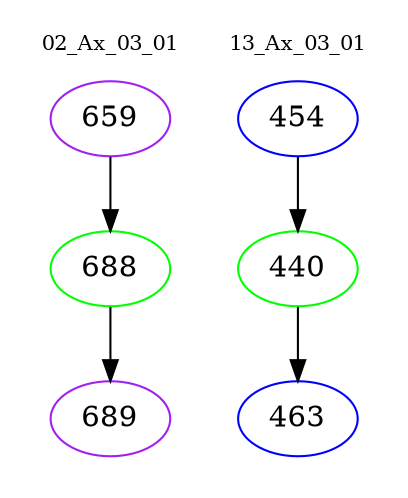 digraph{
subgraph cluster_0 {
color = white
label = "02_Ax_03_01";
fontsize=10;
T0_659 [label="659", color="purple"]
T0_659 -> T0_688 [color="black"]
T0_688 [label="688", color="green"]
T0_688 -> T0_689 [color="black"]
T0_689 [label="689", color="purple"]
}
subgraph cluster_1 {
color = white
label = "13_Ax_03_01";
fontsize=10;
T1_454 [label="454", color="blue"]
T1_454 -> T1_440 [color="black"]
T1_440 [label="440", color="green"]
T1_440 -> T1_463 [color="black"]
T1_463 [label="463", color="blue"]
}
}
